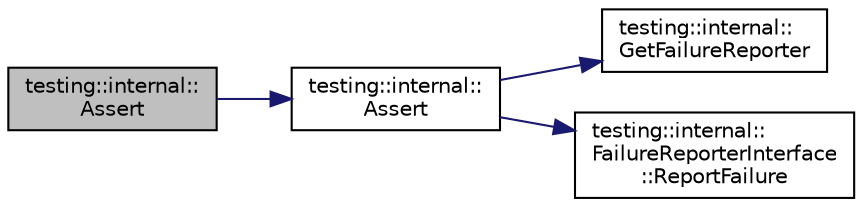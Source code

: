 digraph "testing::internal::Assert"
{
 // LATEX_PDF_SIZE
  bgcolor="transparent";
  edge [fontname="Helvetica",fontsize="10",labelfontname="Helvetica",labelfontsize="10"];
  node [fontname="Helvetica",fontsize="10",shape=record];
  rankdir="LR";
  Node1 [label="testing::internal::\lAssert",height=0.2,width=0.4,color="black", fillcolor="grey75", style="filled", fontcolor="black",tooltip=" "];
  Node1 -> Node2 [color="midnightblue",fontsize="10",style="solid",fontname="Helvetica"];
  Node2 [label="testing::internal::\lAssert",height=0.2,width=0.4,color="black",URL="$namespacetesting_1_1internal.html#aa46ca46a5898b2ac75184c62e0355621",tooltip=" "];
  Node2 -> Node3 [color="midnightblue",fontsize="10",style="solid",fontname="Helvetica"];
  Node3 [label="testing::internal::\lGetFailureReporter",height=0.2,width=0.4,color="black",URL="$namespacetesting_1_1internal.html#a93a00bf550dcc6b1de870d24c624869c",tooltip=" "];
  Node2 -> Node4 [color="midnightblue",fontsize="10",style="solid",fontname="Helvetica"];
  Node4 [label="testing::internal::\lFailureReporterInterface\l::ReportFailure",height=0.2,width=0.4,color="black",URL="$classtesting_1_1internal_1_1FailureReporterInterface.html#a0c43ec1946cb4ab51279c96ce1ad941d",tooltip=" "];
}
